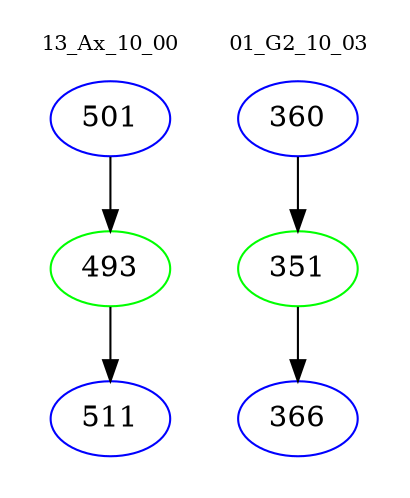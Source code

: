 digraph{
subgraph cluster_0 {
color = white
label = "13_Ax_10_00";
fontsize=10;
T0_501 [label="501", color="blue"]
T0_501 -> T0_493 [color="black"]
T0_493 [label="493", color="green"]
T0_493 -> T0_511 [color="black"]
T0_511 [label="511", color="blue"]
}
subgraph cluster_1 {
color = white
label = "01_G2_10_03";
fontsize=10;
T1_360 [label="360", color="blue"]
T1_360 -> T1_351 [color="black"]
T1_351 [label="351", color="green"]
T1_351 -> T1_366 [color="black"]
T1_366 [label="366", color="blue"]
}
}
